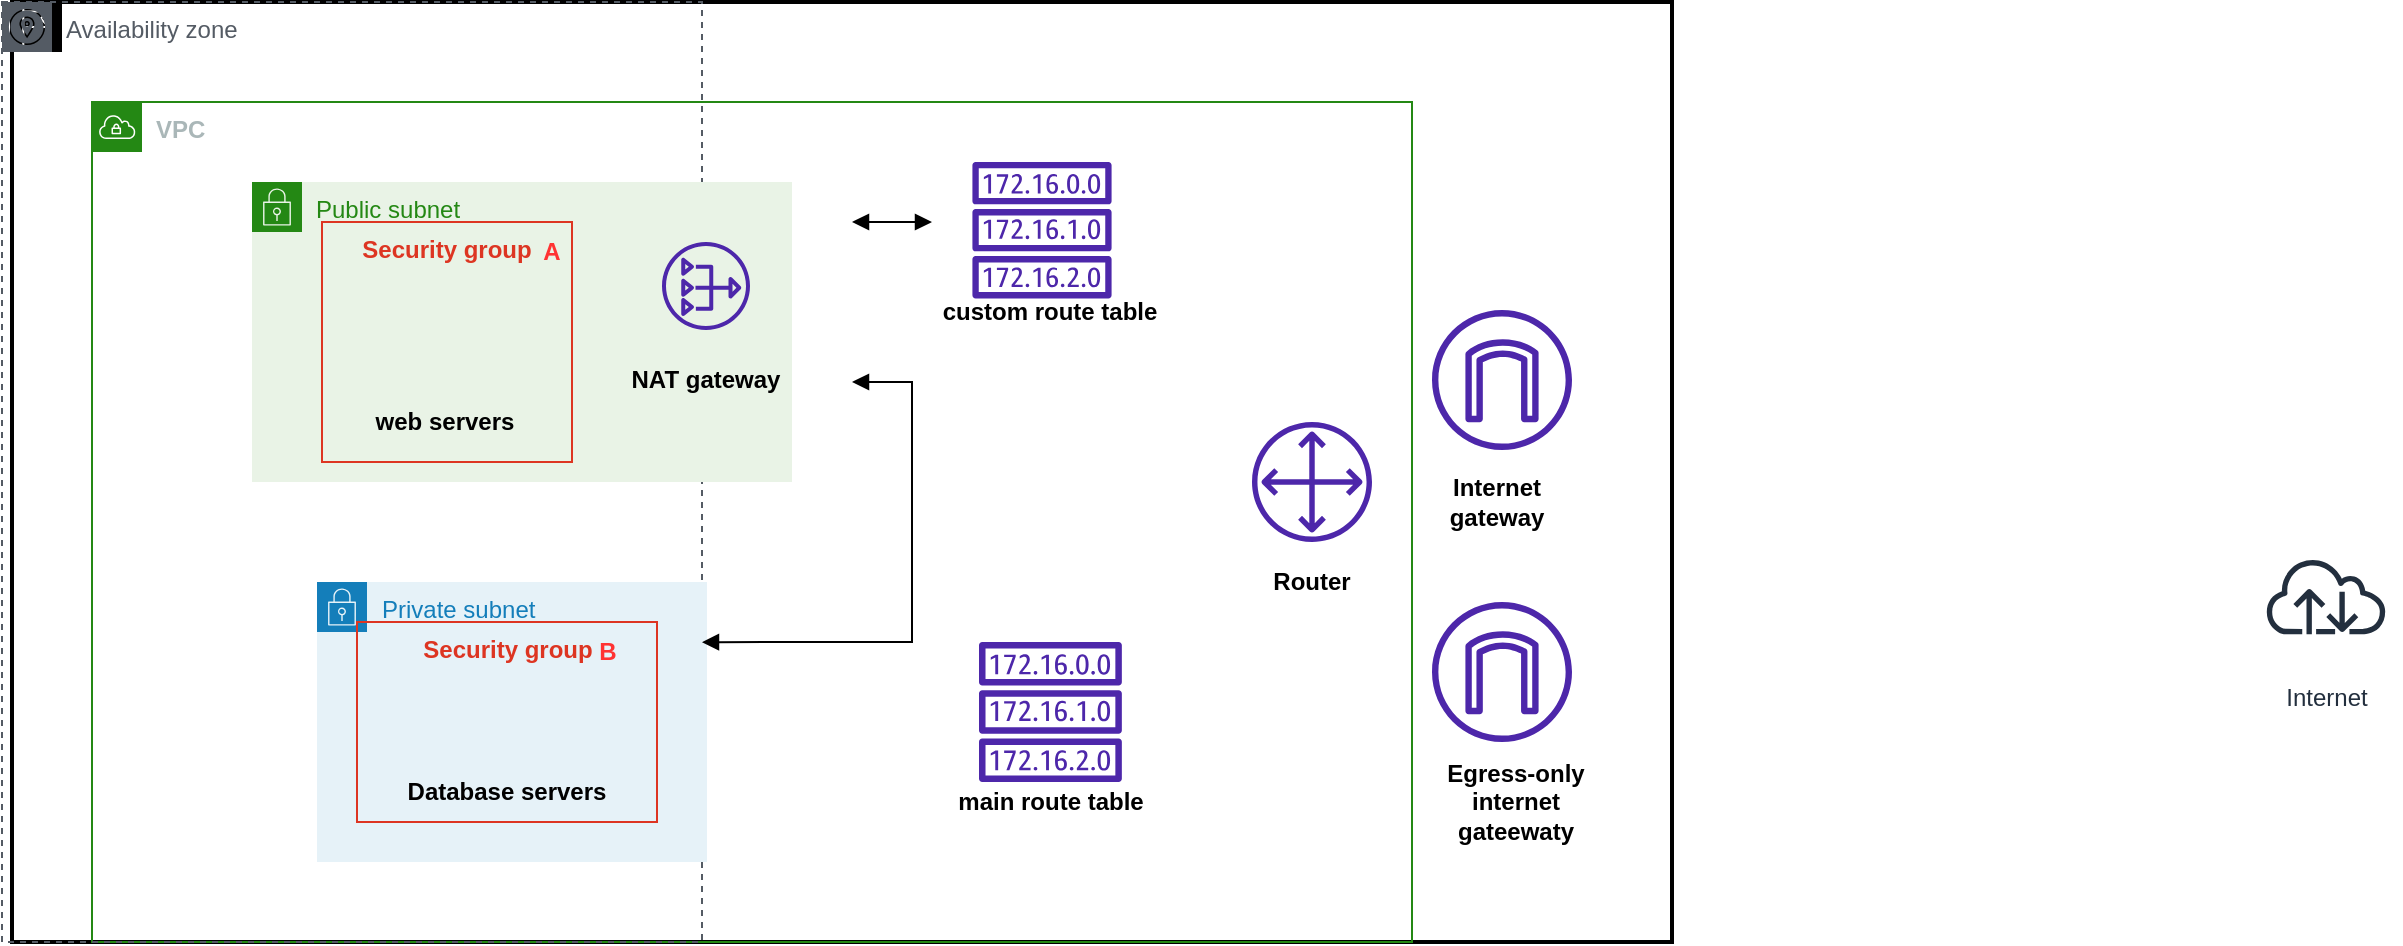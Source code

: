 <mxfile version="21.2.8" type="device" pages="2">
  <diagram name="Page-1" id="Nm1gLl8dbxmBiURFkgwG">
    <mxGraphModel dx="1998" dy="1632" grid="1" gridSize="10" guides="1" tooltips="1" connect="1" arrows="1" fold="1" page="1" pageScale="1" pageWidth="850" pageHeight="1100" math="0" shadow="0">
      <root>
        <mxCell id="0" />
        <mxCell id="1" parent="0" />
        <mxCell id="gySGpvlc3aygticH4kg7-5" value="" style="shape=mxgraph.ibm.box;prType=region;fontStyle=0;verticalAlign=top;align=left;spacingLeft=32;spacingTop=4;rounded=0;whiteSpace=wrap;html=1;strokeWidth=2;dashed=0;container=1;spacing=-4;collapsible=0;expand=0;recursiveResize=0;fontColor=#FF3333;" parent="1" vertex="1">
          <mxGeometry x="-710" width="830" height="470" as="geometry" />
        </mxCell>
        <mxCell id="gySGpvlc3aygticH4kg7-9" value="VPC" style="points=[[0,0],[0.25,0],[0.5,0],[0.75,0],[1,0],[1,0.25],[1,0.5],[1,0.75],[1,1],[0.75,1],[0.5,1],[0.25,1],[0,1],[0,0.75],[0,0.5],[0,0.25]];outlineConnect=0;gradientColor=none;html=1;whiteSpace=wrap;fontSize=12;fontStyle=1;container=1;pointerEvents=0;collapsible=0;recursiveResize=0;shape=mxgraph.aws4.group;grIcon=mxgraph.aws4.group_vpc;strokeColor=#248814;fillColor=none;verticalAlign=top;align=left;spacingLeft=30;fontColor=#AAB7B8;dashed=0;" parent="gySGpvlc3aygticH4kg7-5" vertex="1">
          <mxGeometry x="40" y="50" width="660" height="420" as="geometry" />
        </mxCell>
        <mxCell id="gySGpvlc3aygticH4kg7-43" value="&lt;b&gt;custom route table&lt;/b&gt;" style="text;strokeColor=none;align=center;fillColor=none;html=1;verticalAlign=middle;whiteSpace=wrap;rounded=0;" parent="gySGpvlc3aygticH4kg7-9" vertex="1">
          <mxGeometry x="420" y="100" width="118.42" height="10" as="geometry" />
        </mxCell>
        <mxCell id="gySGpvlc3aygticH4kg7-44" value="" style="sketch=0;outlineConnect=0;fontColor=#232F3E;gradientColor=none;fillColor=#4D27AA;strokeColor=none;dashed=0;verticalLabelPosition=bottom;verticalAlign=top;align=center;html=1;fontSize=12;fontStyle=0;aspect=fixed;pointerEvents=1;shape=mxgraph.aws4.route_table;" parent="gySGpvlc3aygticH4kg7-9" vertex="1">
          <mxGeometry x="443.29" y="270" width="71.85" height="70" as="geometry" />
        </mxCell>
        <mxCell id="gySGpvlc3aygticH4kg7-45" value="&lt;b&gt;main route table&lt;/b&gt;" style="text;strokeColor=none;align=center;fillColor=none;html=1;verticalAlign=middle;whiteSpace=wrap;rounded=0;" parent="gySGpvlc3aygticH4kg7-9" vertex="1">
          <mxGeometry x="426.71" y="340" width="105" height="20" as="geometry" />
        </mxCell>
        <mxCell id="gySGpvlc3aygticH4kg7-47" value="" style="sketch=0;outlineConnect=0;fontColor=#232F3E;gradientColor=none;fillColor=#4D27AA;strokeColor=none;dashed=0;verticalLabelPosition=bottom;verticalAlign=top;align=center;html=1;fontSize=12;fontStyle=0;aspect=fixed;pointerEvents=1;shape=mxgraph.aws4.customer_gateway;" parent="gySGpvlc3aygticH4kg7-9" vertex="1">
          <mxGeometry x="580" y="160" width="60" height="60" as="geometry" />
        </mxCell>
        <mxCell id="gySGpvlc3aygticH4kg7-56" value="Router" style="text;strokeColor=none;align=center;fillColor=none;html=1;verticalAlign=middle;whiteSpace=wrap;rounded=0;fontStyle=1" parent="gySGpvlc3aygticH4kg7-9" vertex="1">
          <mxGeometry x="580" y="230" width="60" height="20" as="geometry" />
        </mxCell>
        <mxCell id="gySGpvlc3aygticH4kg7-10" value="Availability zone" style="sketch=0;outlineConnect=0;gradientColor=none;html=1;whiteSpace=wrap;fontSize=12;fontStyle=0;shape=mxgraph.aws4.group;grIcon=mxgraph.aws4.group_availability_zone;strokeColor=#545B64;fillColor=none;verticalAlign=top;align=left;spacingLeft=30;fontColor=#545B64;dashed=1;" parent="gySGpvlc3aygticH4kg7-9" vertex="1">
          <mxGeometry x="-45" y="-50" width="350" height="470" as="geometry" />
        </mxCell>
        <mxCell id="gySGpvlc3aygticH4kg7-12" value="Public subnet" style="points=[[0,0],[0.25,0],[0.5,0],[0.75,0],[1,0],[1,0.25],[1,0.5],[1,0.75],[1,1],[0.75,1],[0.5,1],[0.25,1],[0,1],[0,0.75],[0,0.5],[0,0.25]];outlineConnect=0;gradientColor=none;html=1;whiteSpace=wrap;fontSize=12;fontStyle=0;container=1;pointerEvents=0;collapsible=0;recursiveResize=0;shape=mxgraph.aws4.group;grIcon=mxgraph.aws4.group_security_group;grStroke=0;strokeColor=#248814;fillColor=#E9F3E6;verticalAlign=top;align=left;spacingLeft=30;fontColor=#248814;dashed=0;" parent="gySGpvlc3aygticH4kg7-5" vertex="1">
          <mxGeometry x="120" y="90" width="270" height="150" as="geometry" />
        </mxCell>
        <mxCell id="gySGpvlc3aygticH4kg7-13" value="Security group" style="fillColor=none;strokeColor=#DD3522;verticalAlign=top;fontStyle=1;fontColor=#DD3522;whiteSpace=wrap;html=1;" parent="gySGpvlc3aygticH4kg7-12" vertex="1">
          <mxGeometry x="35" y="20" width="125" height="120" as="geometry" />
        </mxCell>
        <mxCell id="gySGpvlc3aygticH4kg7-15" value="&lt;font color=&quot;#ff3333&quot;&gt;&lt;b&gt;A&lt;/b&gt;&lt;/font&gt;" style="text;strokeColor=none;align=center;fillColor=none;html=1;verticalAlign=middle;whiteSpace=wrap;rounded=0;" parent="gySGpvlc3aygticH4kg7-12" vertex="1">
          <mxGeometry x="120" y="20" width="60" height="30" as="geometry" />
        </mxCell>
        <mxCell id="gySGpvlc3aygticH4kg7-18" value="web servers" style="text;strokeColor=none;align=center;fillColor=none;html=1;verticalAlign=middle;whiteSpace=wrap;rounded=0;fontStyle=1" parent="gySGpvlc3aygticH4kg7-12" vertex="1">
          <mxGeometry x="50" y="110" width="92.5" height="20" as="geometry" />
        </mxCell>
        <mxCell id="gySGpvlc3aygticH4kg7-20" value="" style="sketch=0;outlineConnect=0;fontColor=#232F3E;gradientColor=none;fillColor=#4D27AA;strokeColor=none;dashed=0;verticalLabelPosition=bottom;verticalAlign=top;align=center;html=1;fontSize=12;fontStyle=0;aspect=fixed;pointerEvents=1;shape=mxgraph.aws4.nat_gateway;" parent="gySGpvlc3aygticH4kg7-5" vertex="1">
          <mxGeometry x="325" y="120" width="44" height="44" as="geometry" />
        </mxCell>
        <mxCell id="gySGpvlc3aygticH4kg7-21" value="NAT gateway" style="text;strokeColor=none;align=center;fillColor=none;html=1;verticalAlign=middle;whiteSpace=wrap;rounded=0;fontStyle=1" parent="gySGpvlc3aygticH4kg7-5" vertex="1">
          <mxGeometry x="304" y="174" width="86" height="30" as="geometry" />
        </mxCell>
        <mxCell id="gySGpvlc3aygticH4kg7-25" value="Private subnet" style="points=[[0,0],[0.25,0],[0.5,0],[0.75,0],[1,0],[1,0.25],[1,0.5],[1,0.75],[1,1],[0.75,1],[0.5,1],[0.25,1],[0,1],[0,0.75],[0,0.5],[0,0.25]];outlineConnect=0;gradientColor=none;html=1;whiteSpace=wrap;fontSize=12;fontStyle=0;container=1;pointerEvents=0;collapsible=0;recursiveResize=0;shape=mxgraph.aws4.group;grIcon=mxgraph.aws4.group_security_group;grStroke=0;strokeColor=#147EBA;fillColor=#E6F2F8;verticalAlign=top;align=left;spacingLeft=30;fontColor=#147EBA;dashed=0;" parent="gySGpvlc3aygticH4kg7-5" vertex="1">
          <mxGeometry x="152.5" y="290" width="195" height="140" as="geometry" />
        </mxCell>
        <mxCell id="gySGpvlc3aygticH4kg7-27" value="Security group" style="fillColor=none;strokeColor=#DD3522;verticalAlign=top;fontStyle=1;fontColor=#DD3522;whiteSpace=wrap;html=1;" parent="gySGpvlc3aygticH4kg7-25" vertex="1">
          <mxGeometry x="20" y="20" width="150" height="100" as="geometry" />
        </mxCell>
        <mxCell id="gySGpvlc3aygticH4kg7-28" value="Database servers" style="text;strokeColor=none;align=center;fillColor=none;html=1;verticalAlign=middle;whiteSpace=wrap;rounded=0;fontStyle=1" parent="gySGpvlc3aygticH4kg7-25" vertex="1">
          <mxGeometry x="43.75" y="100" width="102.5" height="10" as="geometry" />
        </mxCell>
        <mxCell id="gySGpvlc3aygticH4kg7-29" value="B" style="text;strokeColor=none;align=center;fillColor=none;html=1;verticalAlign=middle;whiteSpace=wrap;rounded=0;fontStyle=1;fontColor=#FF3333;" parent="gySGpvlc3aygticH4kg7-25" vertex="1">
          <mxGeometry x="115" y="20" width="60" height="30" as="geometry" />
        </mxCell>
        <mxCell id="gySGpvlc3aygticH4kg7-35" value="" style="endArrow=block;startArrow=block;endFill=1;startFill=1;html=1;rounded=0;" parent="gySGpvlc3aygticH4kg7-5" edge="1">
          <mxGeometry width="160" relative="1" as="geometry">
            <mxPoint x="420" y="110" as="sourcePoint" />
            <mxPoint x="460" y="110" as="targetPoint" />
          </mxGeometry>
        </mxCell>
        <mxCell id="gySGpvlc3aygticH4kg7-42" value="" style="sketch=0;outlineConnect=0;fontColor=#232F3E;gradientColor=none;fillColor=#4D27AA;strokeColor=none;dashed=0;verticalLabelPosition=bottom;verticalAlign=top;align=center;html=1;fontSize=12;fontStyle=0;aspect=fixed;pointerEvents=1;shape=mxgraph.aws4.route_table;" parent="gySGpvlc3aygticH4kg7-5" vertex="1">
          <mxGeometry x="480" y="80" width="70" height="68.2" as="geometry" />
        </mxCell>
        <mxCell id="gySGpvlc3aygticH4kg7-39" value="" style="endArrow=block;startArrow=block;endFill=1;startFill=1;html=1;rounded=0;entryX=1;entryY=0.681;entryDx=0;entryDy=0;entryPerimeter=0;" parent="gySGpvlc3aygticH4kg7-5" target="gySGpvlc3aygticH4kg7-10" edge="1">
          <mxGeometry width="160" relative="1" as="geometry">
            <mxPoint x="420" y="190" as="sourcePoint" />
            <mxPoint x="430" y="320" as="targetPoint" />
            <Array as="points">
              <mxPoint x="450" y="190" />
              <mxPoint x="450" y="320" />
            </Array>
          </mxGeometry>
        </mxCell>
        <mxCell id="gySGpvlc3aygticH4kg7-48" value="" style="sketch=0;outlineConnect=0;fontColor=#232F3E;gradientColor=none;fillColor=#4D27AA;strokeColor=none;dashed=0;verticalLabelPosition=bottom;verticalAlign=top;align=center;html=1;fontSize=12;fontStyle=0;aspect=fixed;pointerEvents=1;shape=mxgraph.aws4.internet_gateway;" parent="gySGpvlc3aygticH4kg7-5" vertex="1">
          <mxGeometry x="710" y="154" width="70" height="70" as="geometry" />
        </mxCell>
        <mxCell id="gySGpvlc3aygticH4kg7-49" value="" style="sketch=0;outlineConnect=0;fontColor=#232F3E;gradientColor=none;fillColor=#4D27AA;strokeColor=none;dashed=0;verticalLabelPosition=bottom;verticalAlign=top;align=center;html=1;fontSize=12;fontStyle=0;aspect=fixed;pointerEvents=1;shape=mxgraph.aws4.internet_gateway;" parent="gySGpvlc3aygticH4kg7-5" vertex="1">
          <mxGeometry x="710" y="300" width="70" height="70" as="geometry" />
        </mxCell>
        <mxCell id="gySGpvlc3aygticH4kg7-57" value="Internet gateway" style="text;strokeColor=none;align=center;fillColor=none;html=1;verticalAlign=middle;whiteSpace=wrap;rounded=0;fontStyle=1" parent="gySGpvlc3aygticH4kg7-5" vertex="1">
          <mxGeometry x="715" y="240" width="55" height="20" as="geometry" />
        </mxCell>
        <mxCell id="gySGpvlc3aygticH4kg7-58" value="Egress-only internet gateewaty" style="text;strokeColor=none;align=center;fillColor=none;html=1;verticalAlign=middle;whiteSpace=wrap;rounded=0;fontStyle=1" parent="gySGpvlc3aygticH4kg7-5" vertex="1">
          <mxGeometry x="712.5" y="400" width="77.5" as="geometry" />
        </mxCell>
        <mxCell id="gySGpvlc3aygticH4kg7-52" value="Internet" style="sketch=0;outlineConnect=0;fontColor=#232F3E;gradientColor=none;strokeColor=#232F3E;fillColor=#ffffff;dashed=0;verticalLabelPosition=bottom;verticalAlign=top;align=center;html=1;fontSize=12;fontStyle=0;aspect=fixed;shape=mxgraph.aws4.resourceIcon;resIcon=mxgraph.aws4.internet;" parent="1" vertex="1">
          <mxGeometry x="410" y="260" width="74" height="74" as="geometry" />
        </mxCell>
      </root>
    </mxGraphModel>
  </diagram>
  <diagram id="e_J2xm-zs1vXg7ZS7q0-" name="Page-2">
    <mxGraphModel dx="501" dy="-474" grid="1" gridSize="10" guides="1" tooltips="1" connect="1" arrows="1" fold="1" page="1" pageScale="1" pageWidth="850" pageHeight="1100" math="0" shadow="0">
      <root>
        <mxCell id="0" />
        <mxCell id="1" parent="0" />
        <mxCell id="a8yZX-MG-uCt0CYgALt0-1" value="AWS Cloud" style="points=[[0,0],[0.25,0],[0.5,0],[0.75,0],[1,0],[1,0.25],[1,0.5],[1,0.75],[1,1],[0.75,1],[0.5,1],[0.25,1],[0,1],[0,0.75],[0,0.5],[0,0.25]];outlineConnect=0;gradientColor=none;html=1;whiteSpace=wrap;fontSize=12;fontStyle=0;container=1;pointerEvents=0;collapsible=0;recursiveResize=0;shape=mxgraph.aws4.group;grIcon=mxgraph.aws4.group_aws_cloud_alt;strokeColor=#232F3E;fillColor=none;verticalAlign=top;align=left;spacingLeft=30;fontColor=#232F3E;dashed=0;" vertex="1" parent="1">
          <mxGeometry x="860" y="1100" width="1100" height="600" as="geometry" />
        </mxCell>
        <mxCell id="a8yZX-MG-uCt0CYgALt0-3" value="VPC" style="points=[[0,0],[0.25,0],[0.5,0],[0.75,0],[1,0],[1,0.25],[1,0.5],[1,0.75],[1,1],[0.75,1],[0.5,1],[0.25,1],[0,1],[0,0.75],[0,0.5],[0,0.25]];outlineConnect=0;gradientColor=none;html=1;whiteSpace=wrap;fontSize=12;fontStyle=0;container=1;pointerEvents=0;collapsible=0;recursiveResize=0;shape=mxgraph.aws4.group;grIcon=mxgraph.aws4.group_vpc;strokeColor=#248814;fillColor=none;verticalAlign=top;align=left;spacingLeft=30;fontColor=#AAB7B8;dashed=0;" vertex="1" parent="a8yZX-MG-uCt0CYgALt0-1">
          <mxGeometry x="30" y="40" width="1050" height="540" as="geometry" />
        </mxCell>
        <mxCell id="a8yZX-MG-uCt0CYgALt0-9" value="" style="rounded=1;arcSize=10;dashed=1;strokeColor=#0000FF;fillColor=none;gradientColor=none;dashPattern=8 4;strokeWidth=2;" vertex="1" parent="a8yZX-MG-uCt0CYgALt0-3">
          <mxGeometry x="60" y="30" width="280" height="400" as="geometry" />
        </mxCell>
        <mxCell id="a8yZX-MG-uCt0CYgALt0-13" value="" style="rounded=1;arcSize=10;dashed=1;strokeColor=#3333FF;fillColor=none;gradientColor=none;dashPattern=8 4;strokeWidth=2;" vertex="1" parent="a8yZX-MG-uCt0CYgALt0-3">
          <mxGeometry x="590" y="30" width="280" height="400" as="geometry" />
        </mxCell>
        <mxCell id="a8yZX-MG-uCt0CYgALt0-16" value="&lt;b&gt;&lt;font style=&quot;font-size: 24px;&quot;&gt;AVAILABILITY ZONE A&lt;/font&gt;&lt;/b&gt;" style="text;strokeColor=none;align=center;fillColor=none;html=1;verticalAlign=middle;whiteSpace=wrap;rounded=0;" vertex="1" parent="a8yZX-MG-uCt0CYgALt0-3">
          <mxGeometry x="60" y="40" width="280" height="30" as="geometry" />
        </mxCell>
        <mxCell id="a8yZX-MG-uCt0CYgALt0-18" value="&lt;b&gt;&lt;font style=&quot;font-size: 24px;&quot;&gt;AVAILBILTY ZONE B&lt;/font&gt;&lt;/b&gt;" style="text;strokeColor=none;align=center;fillColor=none;html=1;verticalAlign=middle;whiteSpace=wrap;rounded=0;" vertex="1" parent="a8yZX-MG-uCt0CYgALt0-3">
          <mxGeometry x="605" y="45" width="250" height="20" as="geometry" />
        </mxCell>
        <mxCell id="a8yZX-MG-uCt0CYgALt0-21" value="Public subnet" style="points=[[0,0],[0.25,0],[0.5,0],[0.75,0],[1,0],[1,0.25],[1,0.5],[1,0.75],[1,1],[0.75,1],[0.5,1],[0.25,1],[0,1],[0,0.75],[0,0.5],[0,0.25]];outlineConnect=0;gradientColor=none;html=1;whiteSpace=wrap;fontSize=12;fontStyle=0;container=1;pointerEvents=0;collapsible=0;recursiveResize=0;shape=mxgraph.aws4.group;grIcon=mxgraph.aws4.group_security_group;grStroke=0;strokeColor=#248814;fillColor=#E9F3E6;verticalAlign=top;align=left;spacingLeft=30;fontColor=#248814;dashed=0;fontFamily=Helvetica;" vertex="1" parent="a8yZX-MG-uCt0CYgALt0-3">
          <mxGeometry x="80" y="80" width="249" height="340" as="geometry" />
        </mxCell>
        <mxCell id="a8yZX-MG-uCt0CYgALt0-26" value="&lt;font face=&quot;Verdana&quot; style=&quot;font-size: 18px;&quot;&gt;Web server EC2&lt;/font&gt;" style="text;strokeColor=none;align=center;fillColor=none;html=1;verticalAlign=middle;whiteSpace=wrap;rounded=0;fontSize=12;fontFamily=Helvetica;fontColor=#AAB7B8;" vertex="1" parent="a8yZX-MG-uCt0CYgALt0-21">
          <mxGeometry x="10" y="140" width="150" height="50" as="geometry" />
        </mxCell>
        <mxCell id="a8yZX-MG-uCt0CYgALt0-30" value="Elastic IP" style="text;strokeColor=none;align=center;fillColor=none;html=1;verticalAlign=middle;whiteSpace=wrap;rounded=0;fontSize=12;fontFamily=Helvetica;fontColor=#AAB7B8;" vertex="1" parent="a8yZX-MG-uCt0CYgALt0-21">
          <mxGeometry x="50" y="221" width="60" height="30" as="geometry" />
        </mxCell>
        <mxCell id="a8yZX-MG-uCt0CYgALt0-32" value="" style="sketch=0;outlineConnect=0;fontColor=#232F3E;gradientColor=none;fillColor=#4D27AA;strokeColor=none;dashed=0;verticalLabelPosition=bottom;verticalAlign=top;align=center;html=1;fontSize=12;fontStyle=0;aspect=fixed;pointerEvents=1;shape=mxgraph.aws4.nat_gateway;fontFamily=Helvetica;" vertex="1" parent="a8yZX-MG-uCt0CYgALt0-21">
          <mxGeometry x="179" y="170" width="70" height="70" as="geometry" />
        </mxCell>
        <mxCell id="a8yZX-MG-uCt0CYgALt0-22" value="Private subnet" style="points=[[0,0],[0.25,0],[0.5,0],[0.75,0],[1,0],[1,0.25],[1,0.5],[1,0.75],[1,1],[0.75,1],[0.5,1],[0.25,1],[0,1],[0,0.75],[0,0.5],[0,0.25]];outlineConnect=0;gradientColor=none;html=1;whiteSpace=wrap;fontSize=12;fontStyle=0;container=1;pointerEvents=0;collapsible=0;recursiveResize=0;shape=mxgraph.aws4.group;grIcon=mxgraph.aws4.group_security_group;grStroke=0;strokeColor=#147EBA;fillColor=#E6F2F8;verticalAlign=top;align=left;spacingLeft=30;fontColor=#147EBA;dashed=0;fontFamily=Helvetica;" vertex="1" parent="a8yZX-MG-uCt0CYgALt0-3">
          <mxGeometry x="610" y="80" width="240" height="330" as="geometry" />
        </mxCell>
        <mxCell id="a8yZX-MG-uCt0CYgALt0-28" value="&lt;b&gt;&lt;font style=&quot;font-size: 18px;&quot;&gt;DB server EC2&lt;/font&gt;&lt;/b&gt;" style="text;strokeColor=none;align=center;fillColor=none;html=1;verticalAlign=middle;whiteSpace=wrap;rounded=0;fontSize=12;fontFamily=Helvetica;fontColor=#AAB7B8;" vertex="1" parent="a8yZX-MG-uCt0CYgALt0-22">
          <mxGeometry x="50" y="230" width="150" height="30" as="geometry" />
        </mxCell>
        <mxCell id="a8yZX-MG-uCt0CYgALt0-23" value="" style="sketch=0;points=[[0,0,0],[0.25,0,0],[0.5,0,0],[0.75,0,0],[1,0,0],[0,1,0],[0.25,1,0],[0.5,1,0],[0.75,1,0],[1,1,0],[0,0.25,0],[0,0.5,0],[0,0.75,0],[1,0.25,0],[1,0.5,0],[1,0.75,0]];outlineConnect=0;fontColor=#232F3E;gradientColor=#F78E04;gradientDirection=north;fillColor=#D05C17;strokeColor=#ffffff;dashed=0;verticalLabelPosition=bottom;verticalAlign=top;align=center;html=1;fontSize=12;fontStyle=0;aspect=fixed;shape=mxgraph.aws4.resourceIcon;resIcon=mxgraph.aws4.ec2;pointerEvents=0;fontFamily=Helvetica;" vertex="1" parent="a8yZX-MG-uCt0CYgALt0-3">
          <mxGeometry x="110" y="130" width="90" height="90" as="geometry" />
        </mxCell>
        <mxCell id="a8yZX-MG-uCt0CYgALt0-27" value="" style="sketch=0;points=[[0,0,0],[0.25,0,0],[0.5,0,0],[0.75,0,0],[1,0,0],[0,1,0],[0.25,1,0],[0.5,1,0],[0.75,1,0],[1,1,0],[0,0.25,0],[0,0.5,0],[0,0.75,0],[1,0.25,0],[1,0.5,0],[1,0.75,0]];outlineConnect=0;fontColor=#232F3E;gradientColor=#F78E04;gradientDirection=north;fillColor=#D05C17;strokeColor=#ffffff;dashed=0;verticalLabelPosition=bottom;verticalAlign=top;align=center;html=1;fontSize=12;fontStyle=0;aspect=fixed;shape=mxgraph.aws4.resourceIcon;resIcon=mxgraph.aws4.ec2;pointerEvents=0;fontFamily=Helvetica;" vertex="1" parent="a8yZX-MG-uCt0CYgALt0-3">
          <mxGeometry x="670" y="211" width="90" height="90" as="geometry" />
        </mxCell>
        <mxCell id="a8yZX-MG-uCt0CYgALt0-29" value="" style="sketch=0;outlineConnect=0;fontColor=#232F3E;gradientColor=none;fillColor=#D45B07;strokeColor=none;dashed=0;verticalLabelPosition=bottom;verticalAlign=top;align=center;html=1;fontSize=12;fontStyle=0;aspect=fixed;pointerEvents=1;shape=mxgraph.aws4.elastic_ip_address;fontFamily=Helvetica;" vertex="1" parent="a8yZX-MG-uCt0CYgALt0-3">
          <mxGeometry x="130" y="270" width="70" height="29.17" as="geometry" />
        </mxCell>
        <mxCell id="a8yZX-MG-uCt0CYgALt0-33" value="NAT gateway" style="text;strokeColor=none;align=center;fillColor=none;html=1;verticalAlign=middle;whiteSpace=wrap;rounded=0;fontSize=12;fontFamily=Helvetica;fontColor=#AAB7B8;" vertex="1" parent="a8yZX-MG-uCt0CYgALt0-3">
          <mxGeometry x="250" y="330" width="90" height="30" as="geometry" />
        </mxCell>
        <mxCell id="a8yZX-MG-uCt0CYgALt0-34" value="" style="sketch=0;outlineConnect=0;fontColor=#232F3E;gradientColor=none;fillColor=#4D27AA;strokeColor=none;dashed=0;verticalLabelPosition=bottom;verticalAlign=top;align=center;html=1;fontSize=12;fontStyle=0;aspect=fixed;pointerEvents=1;shape=mxgraph.aws4.internet_gateway;fontFamily=Helvetica;" vertex="1" parent="a8yZX-MG-uCt0CYgALt0-3">
          <mxGeometry x="150" y="355.5" width="64.5" height="64.5" as="geometry" />
        </mxCell>
        <mxCell id="a8yZX-MG-uCt0CYgALt0-36" value="Internet gataway" style="text;strokeColor=none;align=center;fillColor=none;html=1;verticalAlign=middle;whiteSpace=wrap;rounded=0;fontSize=12;fontFamily=Helvetica;fontColor=#AAB7B8;" vertex="1" parent="a8yZX-MG-uCt0CYgALt0-3">
          <mxGeometry x="130" y="430" width="110" height="30" as="geometry" />
        </mxCell>
        <mxCell id="a8yZX-MG-uCt0CYgALt0-37" value="" style="sketch=0;outlineConnect=0;fontColor=#232F3E;gradientColor=none;fillColor=#232F3D;strokeColor=none;dashed=0;verticalLabelPosition=bottom;verticalAlign=top;align=center;html=1;fontSize=12;fontStyle=0;aspect=fixed;pointerEvents=1;shape=mxgraph.aws4.internet_alt2;fontFamily=Helvetica;" vertex="1" parent="a8yZX-MG-uCt0CYgALt0-3">
          <mxGeometry x="152.25" y="460" width="60" height="60" as="geometry" />
        </mxCell>
        <mxCell id="a8yZX-MG-uCt0CYgALt0-40" value="&lt;font style=&quot;font-size: 14px;&quot;&gt;&lt;i&gt;&lt;b&gt;Internet&lt;/b&gt;&lt;/i&gt;&lt;/font&gt;" style="text;strokeColor=none;align=center;fillColor=none;html=1;verticalAlign=middle;whiteSpace=wrap;rounded=0;fontSize=12;fontFamily=Helvetica;fontColor=#AAB7B8;" vertex="1" parent="a8yZX-MG-uCt0CYgALt0-3">
          <mxGeometry x="144.5" y="510" width="70" height="30" as="geometry" />
        </mxCell>
      </root>
    </mxGraphModel>
  </diagram>
</mxfile>
